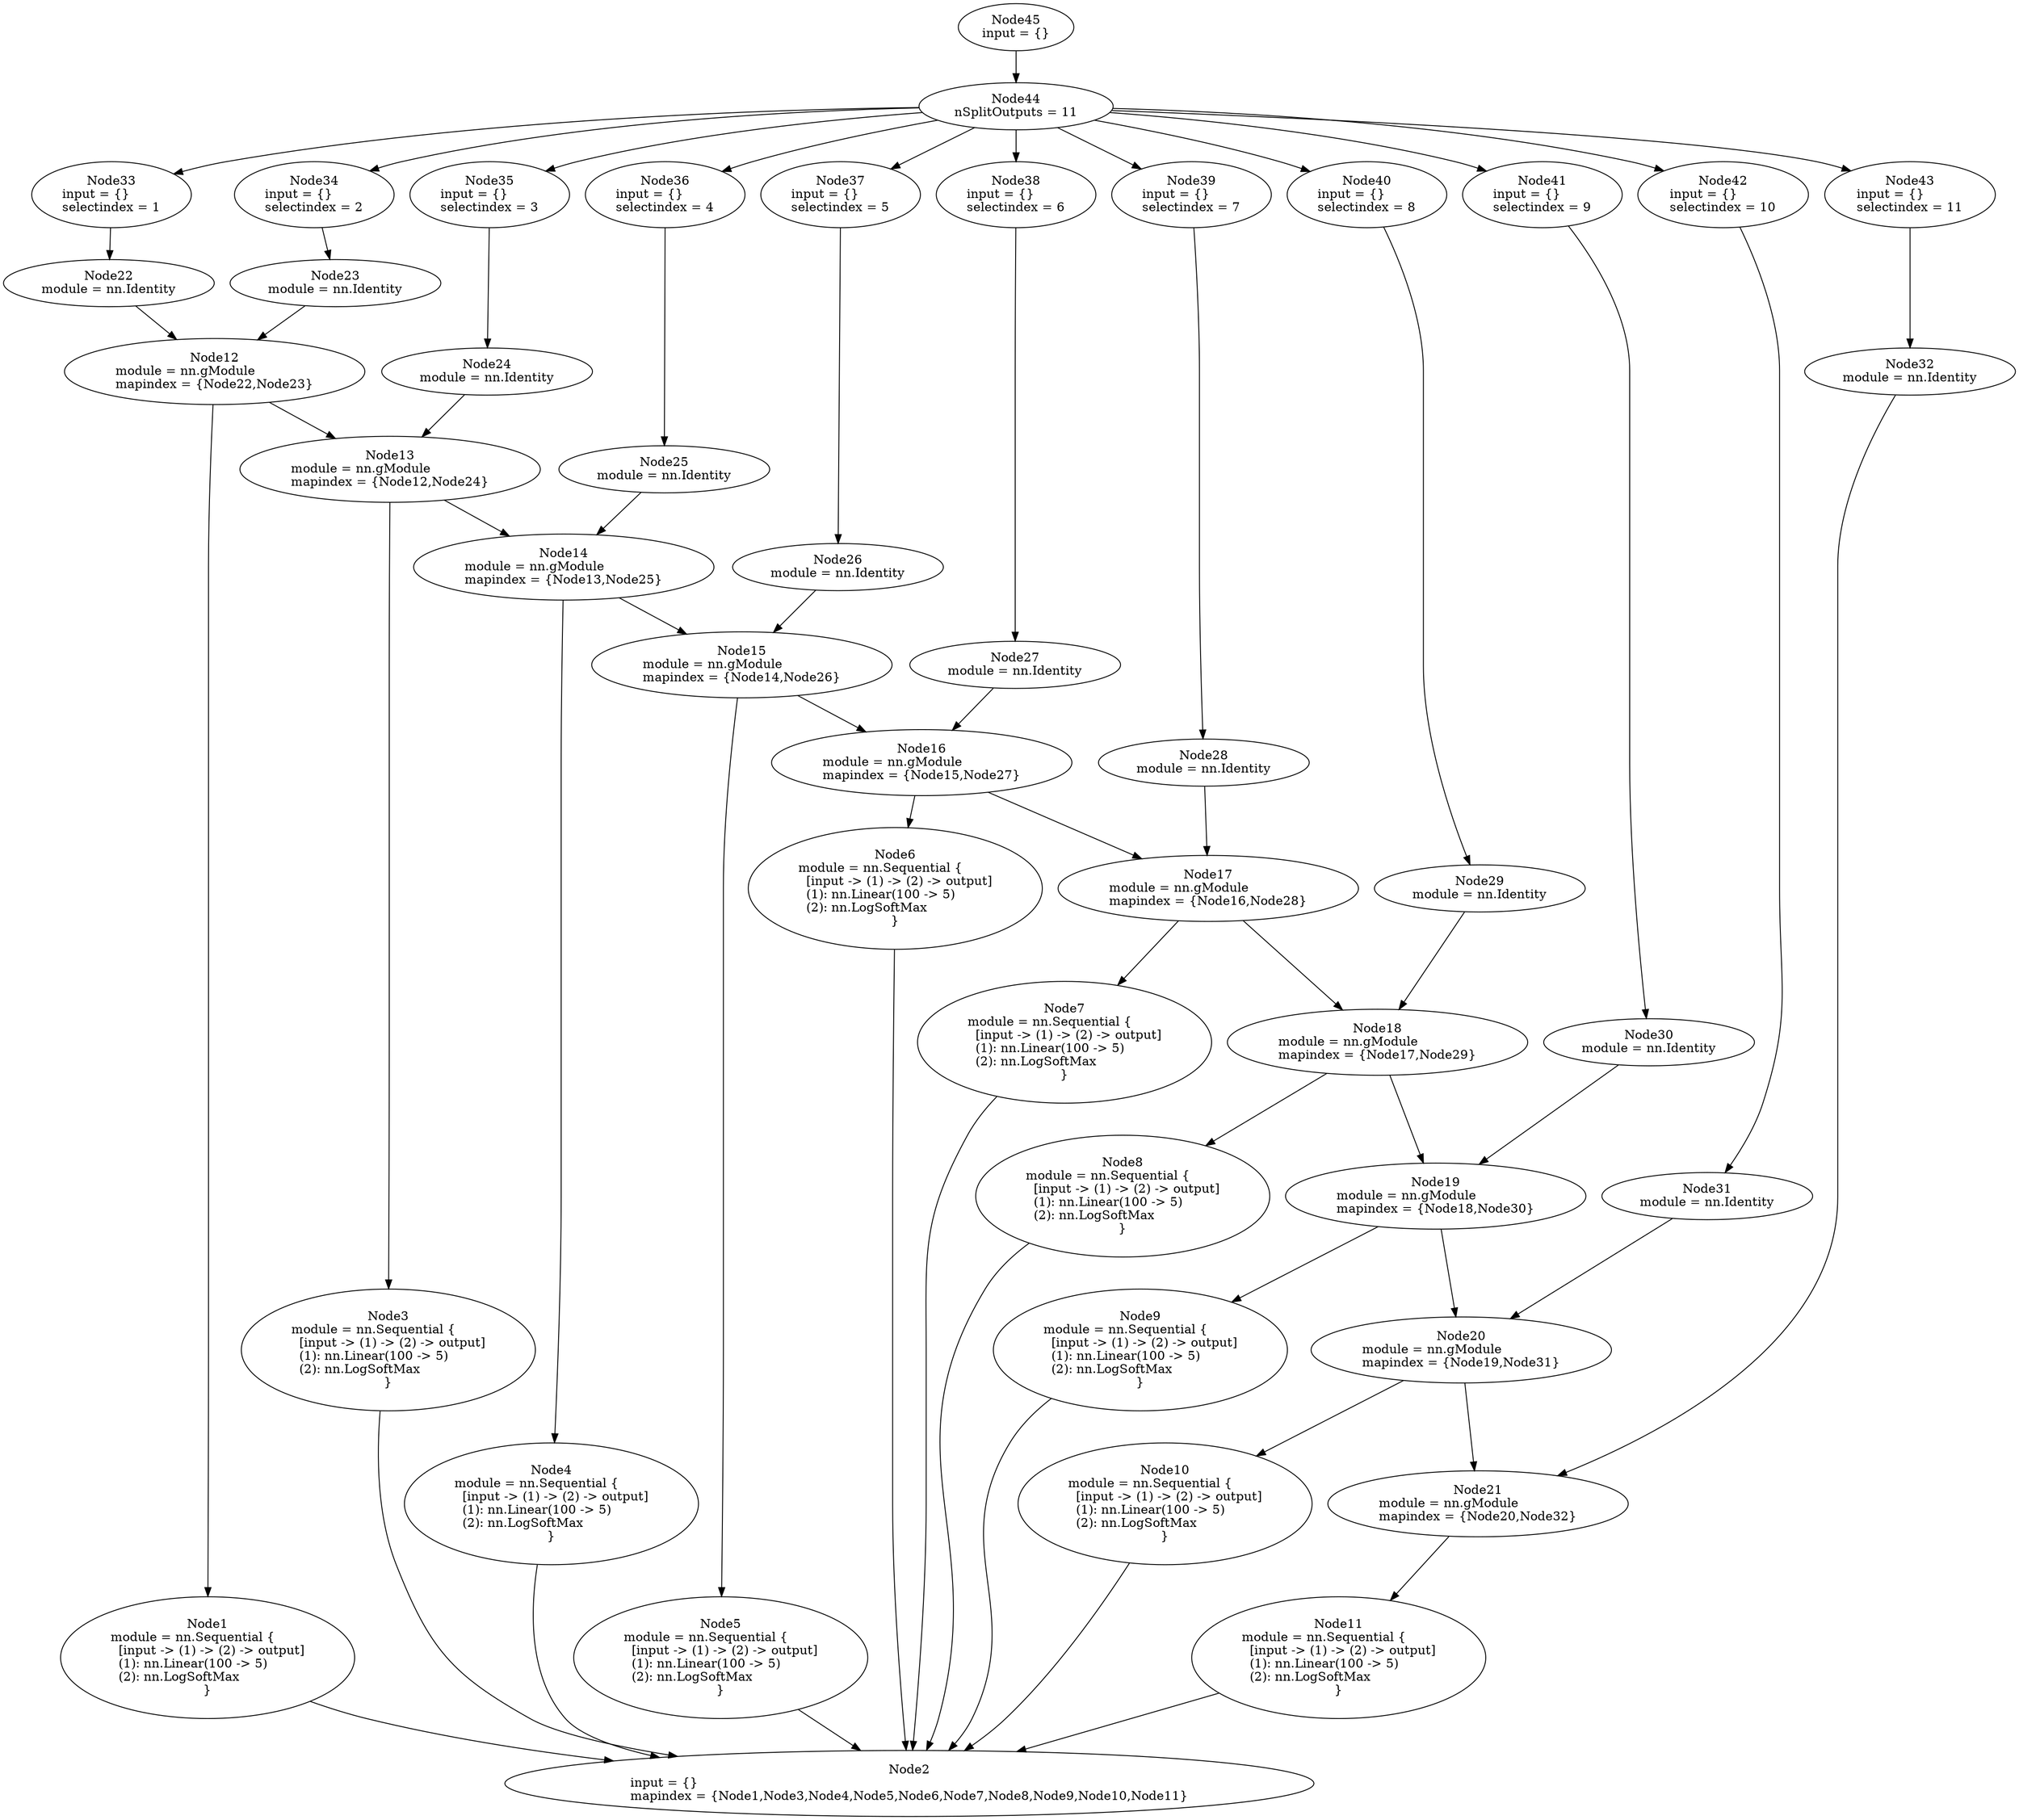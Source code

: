 digraph G {
	graph [bb="0,0,1762.4,2166.3"];
	node [label="\N",
		shape=oval
	];
	n1	 [height=1.8071,
		label="Node1\nmodule = nn.Sequential {\l  [input -> (1) -> (2) -> output]\l  (1): nn.Linear(100 -> 5)\l  (2): nn.LogSoftMax\l}",
		pos="192.71,171.76",
		tooltip="[main.lua]:52",
		width=3.6967];
	n2	 [height=0.98209,
		label="Node2\ninput = {}\lmapindex = {Node1,Node3,Node4,Node5,Node6,Node7,Node8,Node9,Node10,Node11}",
		pos="817.71,35.355",
		tooltip="[[C]]:-1",
		width=10.17];
	n1 -> n2	 [pos="e,564.49,60.908 286.64,125.47 303.99,118.37 322.17,111.72 339.71,106.71 408.26,87.107 483.98,72.765 554.56,62.352"];
	n3	 [height=1.8071,
		label="Node3\nmodule = nn.Sequential {\l  [input -> (1) -> (2) -> output]\l  (1): nn.Linear(100 -> 5)\l  (2): nn.LogSoftMax\l}",
		pos="353.71,1500.6",
		tooltip="[main.lua]:52",
		width=3.6967];
	n3 -> n2	 [pos="e,627.4,65.592 353.71,1435.4 353.71,1368.9 353.71,1261.9 353.71,1169.4 353.71,1169.4 353.71,1169.4 353.71,336.87 353.71,206.46 426.13,\
177.43 535.71,106.71 560.56,90.671 588.82,78.288 617.62,68.727"];
	n4	 [height=1.8071,
		label="Node4\nmodule = nn.Sequential {\l  [input -> (1) -> (2) -> output]\l  (1): nn.Linear(100 -> 5)\l  (2): nn.LogSoftMax\l}",
		pos="514.71,1334.5",
		tooltip="[main.lua]:52",
		width=3.6967];
	n4 -> n2	 [pos="e,733.68,69.784 514.71,1269.3 514.71,1202.7 514.71,1095.7 514.71,1003.3 514.71,1003.3 514.71,1003.3 514.71,336.87 514.71,211.78 \
581.85,188.26 676.71,106.71 691.01,94.408 707.85,83.628 724.81,74.442"];
	n5	 [height=1.8071,
		label="Node5\nmodule = nn.Sequential {\l  [input -> (1) -> (2) -> output]\l  (1): nn.Linear(100 -> 5)\l  (2): nn.LogSoftMax\l}",
		pos="675.71,1168.4",
		tooltip="[main.lua]:52",
		width=3.6967];
	n5 -> n2	 [pos="e,784.74,70.6 669.82,1103.2 664.24,1036.8 656.71,929.79 656.71,837.2 656.71,837.2 656.71,837.2 656.71,336.87 656.71,234.48 730.22,\
133.24 777.9,78.357"];
	n6	 [height=1.8071,
		label="Node6\nmodule = nn.Sequential {\l  [input -> (1) -> (2) -> output]\l  (1): nn.Linear(100 -> 5)\l  (2): nn.LogSoftMax\l}",
		pos="817.71,1002.3",
		tooltip="[main.lua]:52",
		width=3.6967];
	n6 -> n2	 [pos="e,814.09,71.016 811.82,937.14 806.24,870.64 798.71,763.68 798.71,671.09 798.71,671.09 798.71,671.09 798.71,336.87 798.71,245.88 \
807.49,139.71 813.11,81.053"];
	n7	 [height=1.8071,
		label="Node7\nmodule = nn.Sequential {\l  [input -> (1) -> (2) -> output]\l  (1): nn.Linear(100 -> 5)\l  (2): nn.LogSoftMax\l}",
		pos="959.71,836.2",
		tooltip="[main.lua]:52",
		width=3.6967];
	n7 -> n2	 [pos="e,821.32,71.016 913.01,775.15 904.67,762.44 896.73,748.74 890.71,735.14 848.14,639.08 836.71,610.05 836.71,504.98 836.71,504.98 \
836.71,504.98 836.71,336.87 836.71,245.88 827.92,139.71 822.3,81.053"];
	n8	 [height=1.8071,
		label="Node8\nmodule = nn.Sequential {\l  [input -> (1) -> (2) -> output]\l  (1): nn.Linear(100 -> 5)\l  (2): nn.LogSoftMax\l}",
		pos="1032.7,670.09",
		tooltip="[main.lua]:52",
		width=3.6967];
	n8 -> n2	 [pos="e,836.67,70.912 947.38,619.97 929.56,605.78 912.82,588.72 901.71,569.03 800.03,389.04 906.69,305.71 850.71,106.71 848.21,97.841 \
844.7,88.696 840.89,80.055"];
	n9	 [height=1.8071,
		label="Node9\nmodule = nn.Sequential {\l  [input -> (1) -> (2) -> output]\l  (1): nn.Linear(100 -> 5)\l  (2): nn.LogSoftMax\l}",
		pos="1043.7,503.98",
		tooltip="[main.lua]:52",
		width=3.6967];
	n9 -> n2	 [pos="e,861.16,70.597 969.08,449.76 954.58,436.08 941.02,420.27 931.71,402.93 868.76,285.73 948.6,225.49 888.71,106.71 883.51,96.404 876.22,\
86.704 868.27,77.991"];
	n10	 [height=1.8071,
		label="Node10\nmodule = nn.Sequential {\l  [input -> (1) -> (2) -> output]\l  (1): nn.Linear(100 -> 5)\l  (2): nn.LogSoftMax\l}",
		pos="1073.7,337.87",
		tooltip="[main.lua]:52",
		width=3.6967];
	n10 -> n2	 [pos="e,880.27,70.245 1043.3,274.35 1017.2,224.9 975.95,156.2 926.71,106.71 915.46,95.407 902.09,84.974 888.64,75.795"];
	n11	 [height=1.8071,
		label="Node11\nmodule = nn.Sequential {\l  [input -> (1) -> (2) -> output]\l  (1): nn.Linear(100 -> 5)\l  (2): nn.LogSoftMax\l}",
		pos="1296.7,171.76",
		tooltip="[main.lua]:52",
		width=3.6967];
	n11 -> n2	 [pos="e,933.99,68.987 1182,138.57 1110.2,118.43 1017.7,92.464 943.82,71.745"];
	n12	 [height=0.98209,
		label="Node12\nmodule = nn.gModule\lmapindex = {Node22,Node23}",
		pos="192.71,1743.7",
		tooltip="[main.lua]:45",
		width=3.7652];
	n12 -> n1	 [pos="e,192.71,236.99 192.71,1708 192.71,1661.1 192.71,1575.1 192.71,1501.6 192.71,1501.6 192.71,1501.6 192.71,502.98 192.71,415.05 192.71,\
313.95 192.71,247.03"];
	n13	 [height=0.98209,
		label="Node13\nmodule = nn.gModule\lmapindex = {Node12,Node24}",
		pos="356.71,1637",
		tooltip="[main.lua]:47",
		width=3.7652];
	n12 -> n13	 [pos="e,306.63,1670 242.8,1710.8 260.21,1699.6 279.88,1687.1 297.92,1675.6"];
	n13 -> n3	 [pos="e,355.14,1565.9 355.93,1601.4 355.76,1593.5 355.56,1584.8 355.36,1575.9"];
	n14	 [height=0.98209,
		label="Node14\nmodule = nn.gModule\lmapindex = {Node13,Node25}",
		pos="640.71,1500.6",
		tooltip="[main.lua]:47",
		width=3.7652];
	n13 -> n14	 [pos="e,576.85,1531.8 420.79,1605.7 464.42,1585.1 522.24,1557.7 567.65,1536.2"];
	n14 -> n4	 [pos="e,560.9,1395.7 614.6,1465.6 600.86,1447.7 583.5,1425.1 567.12,1403.8"];
	n15	 [height=0.98209,
		label="Node15\nmodule = nn.gModule\lmapindex = {Node14,Node26}",
		pos="801.71,1334.5",
		tooltip="[main.lua]:47",
		width=3.7652];
	n14 -> n15	 [pos="e,768.78,1369.1 673.67,1466 699.18,1440 734.6,1403.9 761.72,1376.3"];
	n15 -> n5	 [pos="e,721.9,1229.6 775.6,1299.5 761.86,1281.6 744.5,1259 728.12,1237.7"];
	n16	 [height=0.98209,
		label="Node16\nmodule = nn.gModule\lmapindex = {Node15,Node27}",
		pos="962.71,1168.4",
		tooltip="[main.lua]:47",
		width=3.7652];
	n15 -> n16	 [pos="e,929.78,1203 834.67,1299.9 860.18,1273.9 895.6,1237.8 922.72,1210.2"];
	n16 -> n6	 [pos="e,869.94,1062.4 933.01,1133.8 916.78,1115.4 896.09,1092 876.73,1070.1"];
	n17	 [height=0.98209,
		label="Node17\nmodule = nn.gModule\lmapindex = {Node16,Node28}",
		pos="1104.7,1002.3",
		tooltip="[main.lua]:47",
		width=3.7652];
	n16 -> n17	 [pos="e,1075.7,1036.9 991.78,1133.8 1014.1,1108 1045,1072.3 1068.8,1044.8"];
	n17 -> n7	 [pos="e,1011.9,896.32 1075,967.7 1058.8,949.33 1038.1,925.91 1018.7,904"];
	n18	 [height=0.98209,
		label="Node18\nmodule = nn.gModule\lmapindex = {Node17,Node29}",
		pos="1246.7,836.2",
		tooltip="[main.lua]:47",
		width=3.7652];
	n17 -> n18	 [pos="e,1217.7,870.76 1133.8,967.7 1156.1,941.92 1187,906.21 1210.8,878.66"];
	n18 -> n8	 [pos="e,1103.4,725.29 1204.2,802.58 1177.8,782.33 1143,755.67 1111.7,731.66"];
	n19	 [height=0.98209,
		label="Node19\nmodule = nn.gModule\lmapindex = {Node18,Node30}",
		pos="1338.7,670.09",
		tooltip="[main.lua]:47",
		width=3.7652];
	n18 -> n19	 [pos="e,1319.6,705.16 1266,800.79 1280.1,775.54 1299.5,741.08 1314.6,714.03"];
	n19 -> n9	 [pos="e,1130.7,553.39 1282.5,637.83 1242.2,615.42 1187,584.68 1139.8,558.41"];
	n20	 [height=0.98209,
		label="Node20\nmodule = nn.gModule\lmapindex = {Node19,Node31}",
		pos="1347.7,503.98",
		tooltip="[main.lua]:47",
		width=3.7652];
	n19 -> n20	 [pos="e,1345.8,539.34 1340.6,634.69 1341.9,609.96 1343.8,576.4 1345.3,549.61"];
	n20 -> n10	 [pos="e,1157.1,388.82 1294.9,471.34 1258.4,449.47 1208.8,419.79 1165.9,394.08"];
	n21	 [height=0.98209,
		label="Node21\nmodule = nn.gModule\lmapindex = {Node20,Node32}",
		pos="1360.7,337.87",
		tooltip="[main.lua]:47",
		width=3.7652];
	n20 -> n21	 [pos="e,1358,373.23 1350.4,468.58 1352.4,443.85 1355,410.29 1357.2,383.5"];
	n21 -> n11	 [pos="e,1321.4,235.96 1347.3,302.47 1340.8,285.84 1332.8,265.21 1325,245.33"];
	n22	 [height=0.70711,
		label="Node22\nmodule = nn.Identity",
		pos="94.705,1850.5",
		tooltip="[main.lua]:41",
		width=2.6307];
	n22 -> n12	 [pos="e,161.27,1778.3 116.94,1825.7 128,1813.9 141.67,1799.3 154.35,1785.7"];
	n23	 [height=0.70711,
		label="Node23\nmodule = nn.Identity",
		pos="301.71,1850.5",
		tooltip="[main.lua]:41",
		width=2.6307];
	n23 -> n12	 [pos="e,227.26,1777.9 276.97,1825.7 264.46,1813.7 248.92,1798.7 234.61,1785"];
	n24	 [height=0.70711,
		label="Node24\nmodule = nn.Identity",
		pos="441.71,1743.7",
		tooltip="[main.lua]:41",
		width=2.6307];
	n24 -> n13	 [pos="e,384.17,1671.9 422.2,1718.7 412.87,1707.2 401.41,1693.1 390.71,1679.9"];
	n25	 [height=0.70711,
		label="Node25\nmodule = nn.Identity",
		pos="604.71,1637",
		tooltip="[main.lua]:41",
		width=2.6307];
	n25 -> n14	 [pos="e,631.5,1536 611.31,1611.4 616.22,1593 623.05,1567.5 628.9,1545.7"];
	n26	 [height=0.70711,
		label="Node26\nmodule = nn.Identity",
		pos="811.71,1637",
		tooltip="[main.lua]:41",
		width=2.6307];
	n26 -> n15	 [pos="e,802.85,1370 810.89,1611.4 809.2,1560.9 805.33,1444.5 803.19,1380.2"];
	n27	 [height=0.70711,
		label="Node27\nmodule = nn.Identity",
		pos="957.71,1500.6",
		tooltip="[main.lua]:41",
		width=2.6307];
	n27 -> n16	 [pos="e,962.18,1203.8 958.08,1475.1 958.91,1419.8 960.96,1284.8 962.03,1214.1"];
	n28	 [height=0.70711,
		label="Node28\nmodule = nn.Identity",
		pos="1088.7,1334.5",
		tooltip="[main.lua]:41",
		width=2.6307];
	n28 -> n17	 [pos="e,1107.4,1037.7 1094.7,1309 1099.3,1288.9 1105.3,1259.5 1107.7,1233.5 1113.8,1169.1 1111,1094.2 1108.1,1047.7"];
	n29	 [height=0.70711,
		label="Node29\nmodule = nn.Identity",
		pos="1249.7,1168.4",
		tooltip="[main.lua]:41",
		width=2.6307];
	n29 -> n18	 [pos="e,1248,871.92 1249.9,1142.9 1250.3,1100.8 1250.8,1012.2 1249.7,937.25 1249.4,919.26 1248.9,899.46 1248.3,882.26"];
	n30	 [height=0.70711,
		label="Node30\nmodule = nn.Identity",
		pos="1410.7,1002.3",
		tooltip="[main.lua]:41",
		width=2.6307];
	n30 -> n19	 [pos="e,1361.3,705.25 1411.9,976.52 1413.2,933.7 1412.9,843.48 1391.7,771.14 1385.9,751.38 1376,731.04 1366.3,713.9"];
	n31	 [height=0.70711,
		label="Node31\nmodule = nn.Identity",
		pos="1536.7,836.2",
		tooltip="[main.lua]:41",
		width=2.6307];
	n31 -> n20	 [pos="e,1407.4,535.87 1536.5,810.52 1535,765.89 1526.6,670.31 1483.7,605.03 1466.8,579.29 1440.8,557.82 1416.1,541.45"];
	n32	 [height=0.70711,
		label="Node32\nmodule = nn.Identity",
		pos="1667.7,1743.7",
		tooltip="[main.lua]:41",
		width=2.6307];
	n32 -> n21	 [pos="e,1420.9,369.58 1667,1718.1 1665.9,1674.5 1663.7,1580.8 1663.7,1501.6 1663.7,1501.6 1663.7,1501.6 1663.7,669.09 1663.7,531.48 1519.1,\
426.4 1429.7,374.58"];
	n33	 [height=0.98209,
		label="Node33\ninput = {}\lselectindex = 1",
		pos="99.705,1957.2",
		tooltip="[[C]]:-1-1",
		width=1.9812];
	n33 -> n22	 [pos="e,95.88,1876.1 98.054,1921.6 97.51,1910.2 96.904,1897.5 96.36,1886.1"];
	n34	 [height=0.98209,
		label="Node34\ninput = {}\lselectindex = 2",
		pos="283.71,1957.2",
		tooltip="[[C]]:-1-2",
		width=1.9812];
	n34 -> n23	 [pos="e,297.45,1876.2 289.6,1921.9 291.56,1910.5 293.75,1897.7 295.72,1886.3"];
	n35	 [height=0.98209,
		label="Node35\ninput = {}\lselectindex = 3",
		pos="444.71,1957.2",
		tooltip="[[C]]:-1-3",
		width=1.9812];
	n35 -> n24	 [pos="e,442.05,1769.3 444.22,1921.7 443.66,1882.5 442.76,1818.8 442.2,1779.4"];
	n36	 [height=0.98209,
		label="Node36\ninput = {}\lselectindex = 4",
		pos="605.71,1957.2",
		tooltip="[[C]]:-1-4",
		width=1.9812];
	n36 -> n25	 [pos="e,604.78,1662.7 605.6,1921.5 605.4,1860.4 605.01,1734.3 604.82,1673"];
	n37	 [height=0.98209,
		label="Node37\ninput = {}\lselectindex = 5",
		pos="766.71,1957.2",
		tooltip="[[C]]:-1-5",
		width=1.9812];
	n37 -> n26	 [pos="e,808.21,1662.8 771.56,1921.8 780.2,1860.8 798.13,1734 806.8,1672.7"];
	n38	 [height=0.98209,
		label="Node38\ninput = {}\lselectindex = 6",
		pos="927.71,1957.2",
		tooltip="[[C]]:-1-6",
		width=1.9812];
	n38 -> n27	 [pos="e,956.08,1526.3 929.98,1921.6 935.56,1837.2 949.82,1621 955.41,1536.4"];
	n39	 [height=0.98209,
		label="Node39\ninput = {}\lselectindex = 7",
		pos="1088.7,1957.2",
		tooltip="[[C]]:-1-7",
		width=1.9812];
	n39 -> n28	 [pos="e,1088.7,1360.1 1088.7,1921.7 1088.7,1879.9 1088.7,1807.1 1088.7,1744.7 1088.7,1744.7 1088.7,1744.7 1088.7,1636 1088.7,1539.7 1088.7,\
1426 1088.7,1370.1"];
	n40	 [height=0.98209,
		label="Node40\ninput = {}\lselectindex = 8",
		pos="1249.7,1957.2",
		tooltip="[[C]]:-1-8",
		width=1.9812];
	n40 -> n29	 [pos="e,1249.7,1194.3 1249.7,1921.7 1249.7,1879.9 1249.7,1807.1 1249.7,1744.7 1249.7,1744.7 1249.7,1744.7 1249.7,1499.6 1249.7,1392 1249.7,\
1264.6 1249.7,1204.4"];
	n41	 [height=0.98209,
		label="Node41\ninput = {}\lselectindex = 9",
		pos="1410.7,1957.2",
		tooltip="[[C]]:-1-9",
		width=1.9812];
	n41 -> n30	 [pos="e,1410.7,1028.2 1410.7,1921.7 1410.7,1879.9 1410.7,1807.1 1410.7,1744.7 1410.7,1744.7 1410.7,1744.7 1410.7,1333.5 1410.7,1225.9 \
1410.7,1098.5 1410.7,1038.3"];
	n42	 [height=0.98209,
		label="Node42\ninput = {}\lselectindex = 10",
		pos="1576.7,1957.2",
		tooltip="[[C]]:-1-10",
		width=2.1187];
	n42 -> n31	 [pos="e,1537,862.05 1566.7,1922.1 1555.5,1880.6 1538.7,1808.1 1538.7,1744.7 1538.7,1744.7 1538.7,1744.7 1538.7,1167.4 1538.7,1059.8 1537.6,\
932.43 1537.1,872.16"];
	n43	 [height=0.98209,
		label="Node43\ninput = {}\lselectindex = 11",
		pos="1679.7,1850.5",
		tooltip="[[C]]:-1-11",
		width=2.1087];
	n43 -> n32	 [pos="e,1670.5,1769.3 1675.7,1814.9 1674.4,1803.5 1673,1790.8 1671.7,1779.4"];
	n44	 [height=0.70711,
		label="Node44\nnSplitOutputs = 11",
		pos="927.71,2054",
		tooltip="[[C]]:-1-mnode",
		width=2.3998];
	n44 -> n33	 [pos="e,155.45,1979.3 841.24,2052.3 704.52,2049.8 430.64,2038.8 203.71,1992.5 191.01,1989.9 177.71,1986.3 165.02,1982.3"];
	n44 -> n34	 [pos="e,334.33,1982.3 841.41,2051.5 729.71,2047.9 529.79,2035.4 364.71,1992.5 357.79,1990.7 350.7,1988.4 343.73,1985.9"];
	n44 -> n35	 [pos="e,495.86,1982.1 844.81,2046.7 762.62,2039 633.7,2023 525.71,1992.5 519.09,1990.7 512.29,1988.4 505.59,1985.9"];
	n44 -> n36	 [pos="e,657.53,1981.6 858.59,2038.6 809.96,2027.8 743.66,2011.6 686.71,1992.5 680.28,1990.4 673.66,1987.9 667.09,1985.4"];
	n44 -> n37	 [pos="e,811.87,1984.8 890.36,2031 869.7,2018.8 843.64,2003.5 820.79,1990"];
	n44 -> n38	 [pos="e,927.71,1992.5 927.71,2028.1 927.71,2020.3 927.71,2011.4 927.71,2002.7"];
	n44 -> n39	 [pos="e,1043.5,1984.8 965.05,2031 985.71,2018.8 1011.8,2003.5 1034.6,1990"];
	n44 -> n40	 [pos="e,1197.9,1981.6 996.82,2038.6 1045.5,2027.8 1111.8,2011.6 1168.7,1992.5 1175.1,1990.4 1181.8,1987.9 1188.3,1985.4"];
	n44 -> n41	 [pos="e,1359.6,1982.1 1010.6,2046.7 1092.8,2039 1221.7,2023 1329.7,1992.5 1336.3,1990.7 1343.1,1988.4 1349.8,1985.9"];
	n44 -> n42	 [pos="e,1522.9,1982.3 1013.9,2051 1125.4,2046.8 1325.2,2033.6 1490.7,1992.5 1498.2,1990.7 1505.8,1988.3 1513.4,1985.7"];
	n44 -> n43	 [pos="e,1686.2,1885.8 1013.8,2051.9 1197.7,2048.6 1615.7,2036.5 1661.7,1992.5 1687,1968.3 1689.8,1927.6 1687.3,1896.1"];
	n45	 [height=0.70711,
		label="Node45\ninput = {}",
		pos="927.71,2140.9",
		tooltip="[[C]]:-1",
		width=1.4361];
	n45 -> n44	 [pos="e,927.71,2079.5 927.71,2115.3 927.71,2107.3 927.71,2098.3 927.71,2089.7"];
}
